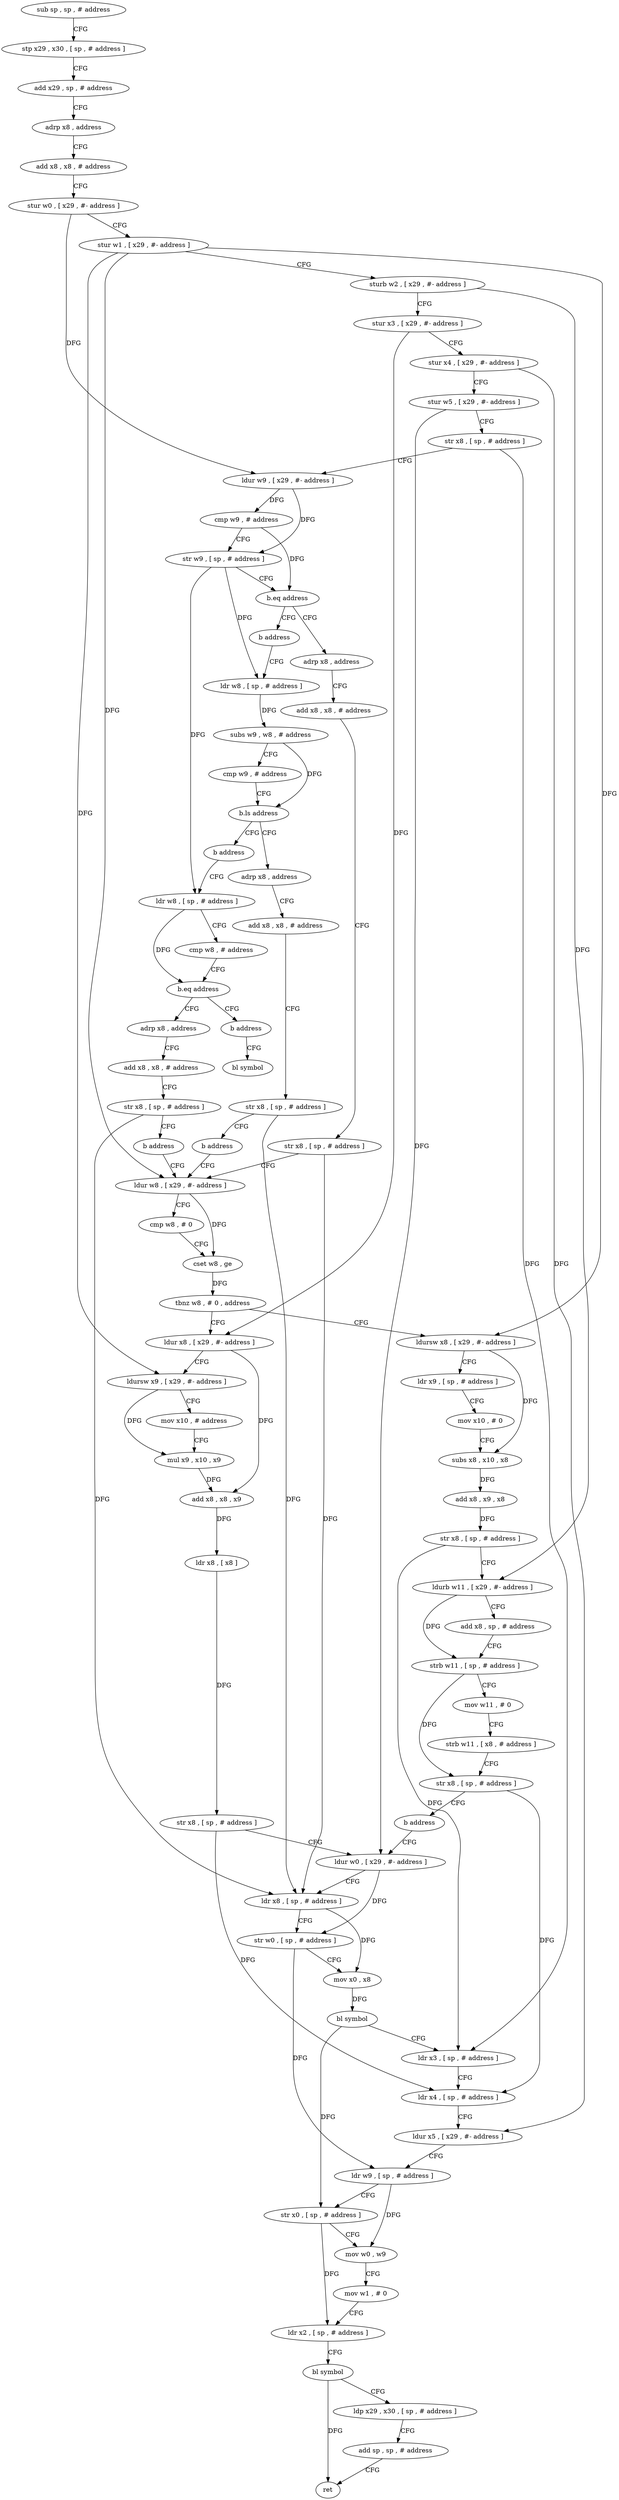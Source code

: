 digraph "func" {
"4340156" [label = "sub sp , sp , # address" ]
"4340160" [label = "stp x29 , x30 , [ sp , # address ]" ]
"4340164" [label = "add x29 , sp , # address" ]
"4340168" [label = "adrp x8 , address" ]
"4340172" [label = "add x8 , x8 , # address" ]
"4340176" [label = "stur w0 , [ x29 , #- address ]" ]
"4340180" [label = "stur w1 , [ x29 , #- address ]" ]
"4340184" [label = "sturb w2 , [ x29 , #- address ]" ]
"4340188" [label = "stur x3 , [ x29 , #- address ]" ]
"4340192" [label = "stur x4 , [ x29 , #- address ]" ]
"4340196" [label = "stur w5 , [ x29 , #- address ]" ]
"4340200" [label = "str x8 , [ sp , # address ]" ]
"4340204" [label = "ldur w9 , [ x29 , #- address ]" ]
"4340208" [label = "cmp w9 , # address" ]
"4340212" [label = "str w9 , [ sp , # address ]" ]
"4340216" [label = "b.eq address" ]
"4340296" [label = "adrp x8 , address" ]
"4340220" [label = "b address" ]
"4340300" [label = "add x8 , x8 , # address" ]
"4340304" [label = "str x8 , [ sp , # address ]" ]
"4340308" [label = "ldur w8 , [ x29 , #- address ]" ]
"4340224" [label = "ldr w8 , [ sp , # address ]" ]
"4340376" [label = "ldur x8 , [ x29 , #- address ]" ]
"4340380" [label = "ldursw x9 , [ x29 , #- address ]" ]
"4340384" [label = "mov x10 , # address" ]
"4340388" [label = "mul x9 , x10 , x9" ]
"4340392" [label = "add x8 , x8 , x9" ]
"4340396" [label = "ldr x8 , [ x8 ]" ]
"4340400" [label = "str x8 , [ sp , # address ]" ]
"4340404" [label = "ldur w0 , [ x29 , #- address ]" ]
"4340324" [label = "ldursw x8 , [ x29 , #- address ]" ]
"4340328" [label = "ldr x9 , [ sp , # address ]" ]
"4340332" [label = "mov x10 , # 0" ]
"4340336" [label = "subs x8 , x10 , x8" ]
"4340340" [label = "add x8 , x9 , x8" ]
"4340344" [label = "str x8 , [ sp , # address ]" ]
"4340348" [label = "ldurb w11 , [ x29 , #- address ]" ]
"4340352" [label = "add x8 , sp , # address" ]
"4340356" [label = "strb w11 , [ sp , # address ]" ]
"4340360" [label = "mov w11 , # 0" ]
"4340364" [label = "strb w11 , [ x8 , # address ]" ]
"4340368" [label = "str x8 , [ sp , # address ]" ]
"4340372" [label = "b address" ]
"4340228" [label = "subs w9 , w8 , # address" ]
"4340232" [label = "cmp w9 , # address" ]
"4340236" [label = "b.ls address" ]
"4340280" [label = "adrp x8 , address" ]
"4340240" [label = "b address" ]
"4340408" [label = "ldr x8 , [ sp , # address ]" ]
"4340412" [label = "str w0 , [ sp , # address ]" ]
"4340416" [label = "mov x0 , x8" ]
"4340420" [label = "bl symbol" ]
"4340424" [label = "ldr x3 , [ sp , # address ]" ]
"4340428" [label = "ldr x4 , [ sp , # address ]" ]
"4340432" [label = "ldur x5 , [ x29 , #- address ]" ]
"4340436" [label = "ldr w9 , [ sp , # address ]" ]
"4340440" [label = "str x0 , [ sp , # address ]" ]
"4340444" [label = "mov w0 , w9" ]
"4340448" [label = "mov w1 , # 0" ]
"4340452" [label = "ldr x2 , [ sp , # address ]" ]
"4340456" [label = "bl symbol" ]
"4340460" [label = "ldp x29 , x30 , [ sp , # address ]" ]
"4340464" [label = "add sp , sp , # address" ]
"4340468" [label = "ret" ]
"4340284" [label = "add x8 , x8 , # address" ]
"4340288" [label = "str x8 , [ sp , # address ]" ]
"4340292" [label = "b address" ]
"4340244" [label = "ldr w8 , [ sp , # address ]" ]
"4340312" [label = "cmp w8 , # 0" ]
"4340316" [label = "cset w8 , ge" ]
"4340320" [label = "tbnz w8 , # 0 , address" ]
"4340248" [label = "cmp w8 , # address" ]
"4340252" [label = "b.eq address" ]
"4340264" [label = "adrp x8 , address" ]
"4340256" [label = "b address" ]
"4340268" [label = "add x8 , x8 , # address" ]
"4340272" [label = "str x8 , [ sp , # address ]" ]
"4340276" [label = "b address" ]
"4340260" [label = "bl symbol" ]
"4340156" -> "4340160" [ label = "CFG" ]
"4340160" -> "4340164" [ label = "CFG" ]
"4340164" -> "4340168" [ label = "CFG" ]
"4340168" -> "4340172" [ label = "CFG" ]
"4340172" -> "4340176" [ label = "CFG" ]
"4340176" -> "4340180" [ label = "CFG" ]
"4340176" -> "4340204" [ label = "DFG" ]
"4340180" -> "4340184" [ label = "CFG" ]
"4340180" -> "4340308" [ label = "DFG" ]
"4340180" -> "4340380" [ label = "DFG" ]
"4340180" -> "4340324" [ label = "DFG" ]
"4340184" -> "4340188" [ label = "CFG" ]
"4340184" -> "4340348" [ label = "DFG" ]
"4340188" -> "4340192" [ label = "CFG" ]
"4340188" -> "4340376" [ label = "DFG" ]
"4340192" -> "4340196" [ label = "CFG" ]
"4340192" -> "4340432" [ label = "DFG" ]
"4340196" -> "4340200" [ label = "CFG" ]
"4340196" -> "4340404" [ label = "DFG" ]
"4340200" -> "4340204" [ label = "CFG" ]
"4340200" -> "4340424" [ label = "DFG" ]
"4340204" -> "4340208" [ label = "DFG" ]
"4340204" -> "4340212" [ label = "DFG" ]
"4340208" -> "4340212" [ label = "CFG" ]
"4340208" -> "4340216" [ label = "DFG" ]
"4340212" -> "4340216" [ label = "CFG" ]
"4340212" -> "4340224" [ label = "DFG" ]
"4340212" -> "4340244" [ label = "DFG" ]
"4340216" -> "4340296" [ label = "CFG" ]
"4340216" -> "4340220" [ label = "CFG" ]
"4340296" -> "4340300" [ label = "CFG" ]
"4340220" -> "4340224" [ label = "CFG" ]
"4340300" -> "4340304" [ label = "CFG" ]
"4340304" -> "4340308" [ label = "CFG" ]
"4340304" -> "4340408" [ label = "DFG" ]
"4340308" -> "4340312" [ label = "CFG" ]
"4340308" -> "4340316" [ label = "DFG" ]
"4340224" -> "4340228" [ label = "DFG" ]
"4340376" -> "4340380" [ label = "CFG" ]
"4340376" -> "4340392" [ label = "DFG" ]
"4340380" -> "4340384" [ label = "CFG" ]
"4340380" -> "4340388" [ label = "DFG" ]
"4340384" -> "4340388" [ label = "CFG" ]
"4340388" -> "4340392" [ label = "DFG" ]
"4340392" -> "4340396" [ label = "DFG" ]
"4340396" -> "4340400" [ label = "DFG" ]
"4340400" -> "4340404" [ label = "CFG" ]
"4340400" -> "4340428" [ label = "DFG" ]
"4340404" -> "4340408" [ label = "CFG" ]
"4340404" -> "4340412" [ label = "DFG" ]
"4340324" -> "4340328" [ label = "CFG" ]
"4340324" -> "4340336" [ label = "DFG" ]
"4340328" -> "4340332" [ label = "CFG" ]
"4340332" -> "4340336" [ label = "CFG" ]
"4340336" -> "4340340" [ label = "DFG" ]
"4340340" -> "4340344" [ label = "DFG" ]
"4340344" -> "4340348" [ label = "CFG" ]
"4340344" -> "4340424" [ label = "DFG" ]
"4340348" -> "4340352" [ label = "CFG" ]
"4340348" -> "4340356" [ label = "DFG" ]
"4340352" -> "4340356" [ label = "CFG" ]
"4340356" -> "4340360" [ label = "CFG" ]
"4340356" -> "4340368" [ label = "DFG" ]
"4340360" -> "4340364" [ label = "CFG" ]
"4340364" -> "4340368" [ label = "CFG" ]
"4340368" -> "4340372" [ label = "CFG" ]
"4340368" -> "4340428" [ label = "DFG" ]
"4340372" -> "4340404" [ label = "CFG" ]
"4340228" -> "4340232" [ label = "CFG" ]
"4340228" -> "4340236" [ label = "DFG" ]
"4340232" -> "4340236" [ label = "CFG" ]
"4340236" -> "4340280" [ label = "CFG" ]
"4340236" -> "4340240" [ label = "CFG" ]
"4340280" -> "4340284" [ label = "CFG" ]
"4340240" -> "4340244" [ label = "CFG" ]
"4340408" -> "4340412" [ label = "CFG" ]
"4340408" -> "4340416" [ label = "DFG" ]
"4340412" -> "4340416" [ label = "CFG" ]
"4340412" -> "4340436" [ label = "DFG" ]
"4340416" -> "4340420" [ label = "DFG" ]
"4340420" -> "4340424" [ label = "CFG" ]
"4340420" -> "4340440" [ label = "DFG" ]
"4340424" -> "4340428" [ label = "CFG" ]
"4340428" -> "4340432" [ label = "CFG" ]
"4340432" -> "4340436" [ label = "CFG" ]
"4340436" -> "4340440" [ label = "CFG" ]
"4340436" -> "4340444" [ label = "DFG" ]
"4340440" -> "4340444" [ label = "CFG" ]
"4340440" -> "4340452" [ label = "DFG" ]
"4340444" -> "4340448" [ label = "CFG" ]
"4340448" -> "4340452" [ label = "CFG" ]
"4340452" -> "4340456" [ label = "CFG" ]
"4340456" -> "4340460" [ label = "CFG" ]
"4340456" -> "4340468" [ label = "DFG" ]
"4340460" -> "4340464" [ label = "CFG" ]
"4340464" -> "4340468" [ label = "CFG" ]
"4340284" -> "4340288" [ label = "CFG" ]
"4340288" -> "4340292" [ label = "CFG" ]
"4340288" -> "4340408" [ label = "DFG" ]
"4340292" -> "4340308" [ label = "CFG" ]
"4340244" -> "4340248" [ label = "CFG" ]
"4340244" -> "4340252" [ label = "DFG" ]
"4340312" -> "4340316" [ label = "CFG" ]
"4340316" -> "4340320" [ label = "DFG" ]
"4340320" -> "4340376" [ label = "CFG" ]
"4340320" -> "4340324" [ label = "CFG" ]
"4340248" -> "4340252" [ label = "CFG" ]
"4340252" -> "4340264" [ label = "CFG" ]
"4340252" -> "4340256" [ label = "CFG" ]
"4340264" -> "4340268" [ label = "CFG" ]
"4340256" -> "4340260" [ label = "CFG" ]
"4340268" -> "4340272" [ label = "CFG" ]
"4340272" -> "4340276" [ label = "CFG" ]
"4340272" -> "4340408" [ label = "DFG" ]
"4340276" -> "4340308" [ label = "CFG" ]
}
